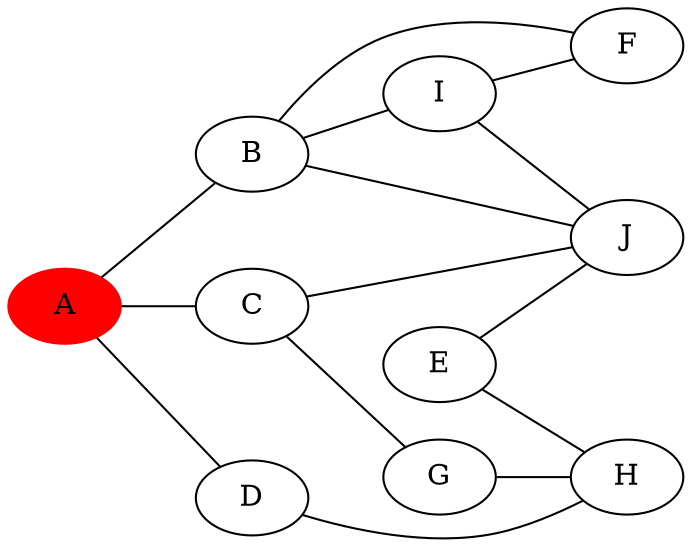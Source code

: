 graph {
 rankdir=LR;
A [style=filled, color=red];
A -- {{B D C }}
B -- {{I J F }}
C -- {{G J }}
D -- {{H }}
E -- {{H J }}
F -- {{}}
G -- {{H }}
H -- {{}}
I -- {{F J }}
J -- {{}}
}